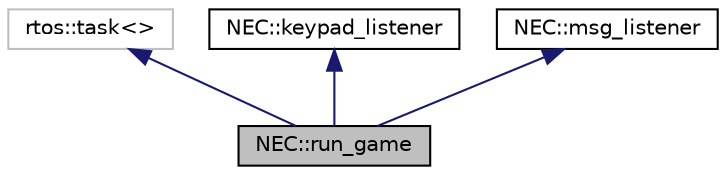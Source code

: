 digraph "NEC::run_game"
{
  edge [fontname="Helvetica",fontsize="10",labelfontname="Helvetica",labelfontsize="10"];
  node [fontname="Helvetica",fontsize="10",shape=record];
  Node0 [label="NEC::run_game",height=0.2,width=0.4,color="black", fillcolor="grey75", style="filled", fontcolor="black"];
  Node1 -> Node0 [dir="back",color="midnightblue",fontsize="10",style="solid",fontname="Helvetica"];
  Node1 [label="rtos::task\<\>",height=0.2,width=0.4,color="grey75", fillcolor="white", style="filled"];
  Node2 -> Node0 [dir="back",color="midnightblue",fontsize="10",style="solid",fontname="Helvetica"];
  Node2 [label="NEC::keypad_listener",height=0.2,width=0.4,color="black", fillcolor="white", style="filled",URL="$classNEC_1_1keypad__listener.html"];
  Node3 -> Node0 [dir="back",color="midnightblue",fontsize="10",style="solid",fontname="Helvetica"];
  Node3 [label="NEC::msg_listener",height=0.2,width=0.4,color="black", fillcolor="white", style="filled",URL="$classNEC_1_1msg__listener.html"];
}
